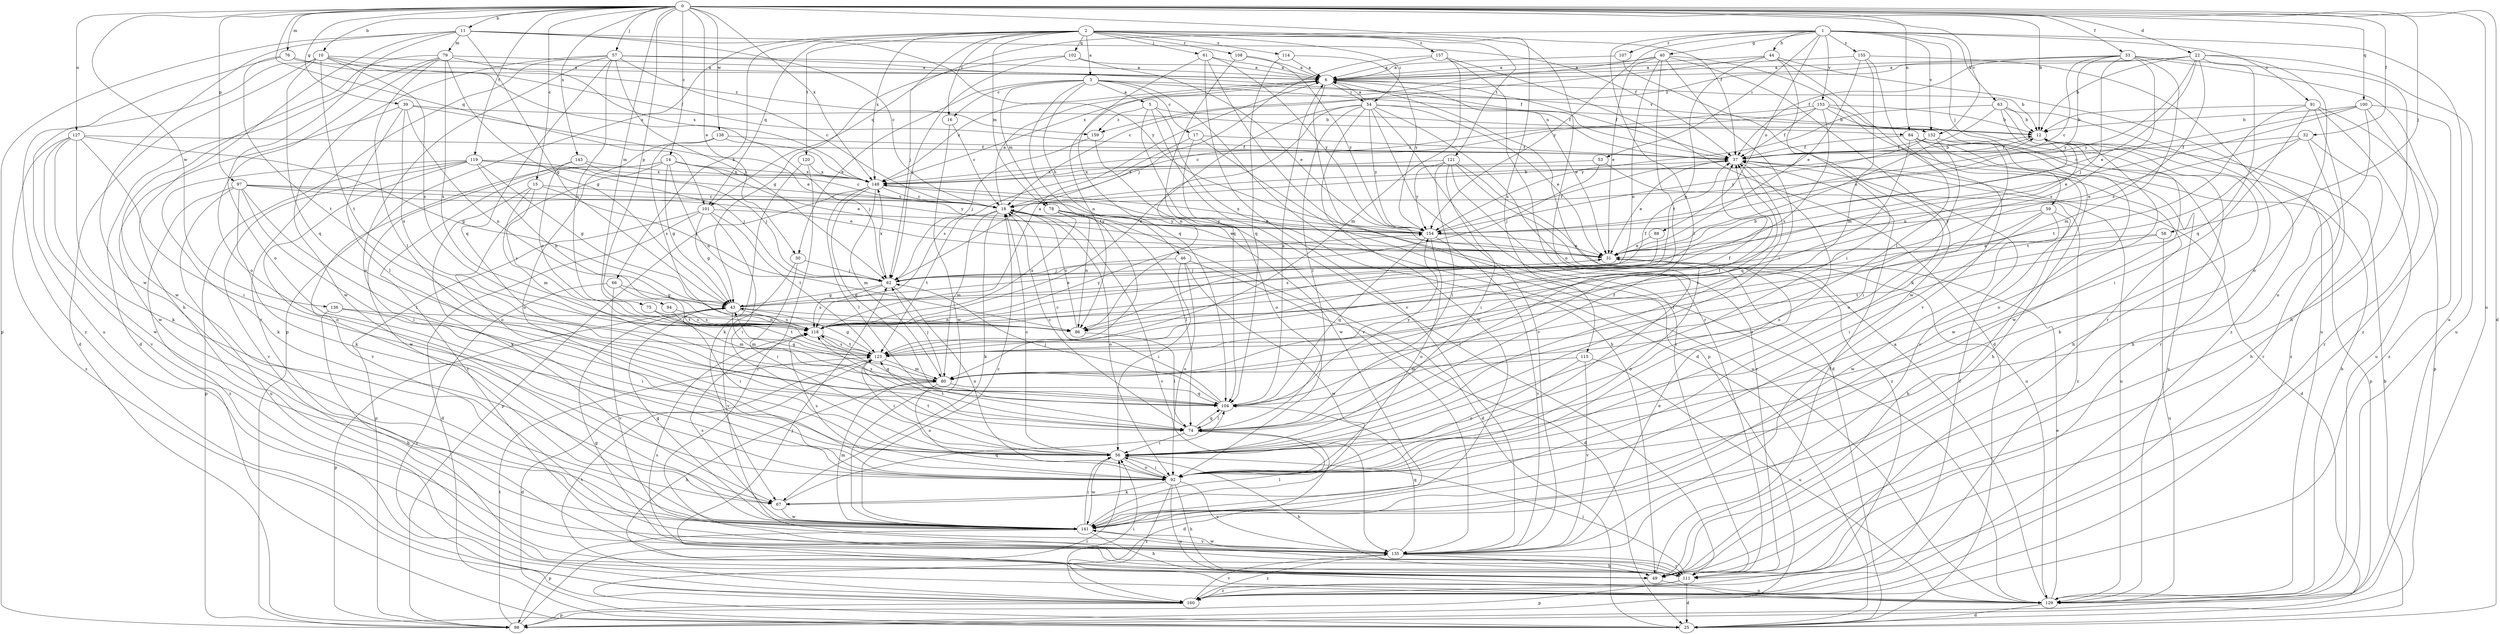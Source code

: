 strict digraph  {
0;
1;
2;
3;
5;
6;
10;
11;
12;
14;
15;
16;
17;
18;
22;
25;
30;
31;
32;
33;
37;
39;
40;
43;
44;
46;
49;
53;
54;
56;
57;
58;
59;
61;
62;
63;
66;
67;
74;
75;
76;
78;
79;
80;
84;
86;
88;
91;
92;
94;
97;
98;
100;
101;
102;
104;
107;
108;
111;
114;
115;
118;
119;
120;
121;
123;
127;
129;
132;
135;
136;
138;
141;
143;
148;
153;
154;
155;
157;
159;
160;
0 -> 10  [label=b];
0 -> 11  [label=b];
0 -> 12  [label=b];
0 -> 14  [label=c];
0 -> 15  [label=c];
0 -> 22  [label=d];
0 -> 25  [label=d];
0 -> 30  [label=e];
0 -> 32  [label=f];
0 -> 33  [label=f];
0 -> 37  [label=f];
0 -> 39  [label=g];
0 -> 57  [label=j];
0 -> 58  [label=j];
0 -> 75  [label=m];
0 -> 76  [label=m];
0 -> 84  [label=n];
0 -> 94  [label=p];
0 -> 97  [label=p];
0 -> 100  [label=q];
0 -> 101  [label=q];
0 -> 119  [label=t];
0 -> 127  [label=u];
0 -> 129  [label=u];
0 -> 132  [label=v];
0 -> 136  [label=w];
0 -> 138  [label=w];
0 -> 143  [label=x];
0 -> 148  [label=x];
1 -> 40  [label=g];
1 -> 44  [label=h];
1 -> 53  [label=i];
1 -> 59  [label=j];
1 -> 63  [label=k];
1 -> 74  [label=l];
1 -> 88  [label=o];
1 -> 91  [label=o];
1 -> 101  [label=q];
1 -> 107  [label=r];
1 -> 129  [label=u];
1 -> 132  [label=v];
1 -> 153  [label=y];
1 -> 154  [label=y];
1 -> 155  [label=z];
2 -> 3  [label=a];
2 -> 16  [label=c];
2 -> 54  [label=i];
2 -> 61  [label=j];
2 -> 62  [label=j];
2 -> 66  [label=k];
2 -> 78  [label=m];
2 -> 92  [label=o];
2 -> 98  [label=p];
2 -> 101  [label=q];
2 -> 102  [label=q];
2 -> 108  [label=r];
2 -> 114  [label=s];
2 -> 115  [label=s];
2 -> 120  [label=t];
2 -> 121  [label=t];
2 -> 148  [label=x];
2 -> 157  [label=z];
3 -> 5  [label=a];
3 -> 16  [label=c];
3 -> 17  [label=c];
3 -> 25  [label=d];
3 -> 30  [label=e];
3 -> 37  [label=f];
3 -> 46  [label=h];
3 -> 78  [label=m];
3 -> 123  [label=t];
3 -> 132  [label=v];
5 -> 49  [label=h];
5 -> 84  [label=n];
5 -> 111  [label=r];
5 -> 135  [label=v];
5 -> 159  [label=z];
6 -> 12  [label=b];
6 -> 31  [label=e];
6 -> 37  [label=f];
6 -> 54  [label=i];
6 -> 86  [label=n];
6 -> 98  [label=p];
6 -> 148  [label=x];
10 -> 6  [label=a];
10 -> 25  [label=d];
10 -> 37  [label=f];
10 -> 104  [label=q];
10 -> 118  [label=s];
10 -> 123  [label=t];
10 -> 129  [label=u];
10 -> 159  [label=z];
11 -> 18  [label=c];
11 -> 37  [label=f];
11 -> 43  [label=g];
11 -> 49  [label=h];
11 -> 79  [label=m];
11 -> 92  [label=o];
11 -> 98  [label=p];
11 -> 141  [label=w];
11 -> 154  [label=y];
12 -> 37  [label=f];
12 -> 92  [label=o];
14 -> 18  [label=c];
14 -> 31  [label=e];
14 -> 43  [label=g];
14 -> 86  [label=n];
14 -> 92  [label=o];
14 -> 111  [label=r];
14 -> 135  [label=v];
14 -> 148  [label=x];
15 -> 18  [label=c];
15 -> 62  [label=j];
15 -> 67  [label=k];
15 -> 80  [label=m];
15 -> 118  [label=s];
16 -> 18  [label=c];
16 -> 141  [label=w];
17 -> 37  [label=f];
17 -> 92  [label=o];
17 -> 118  [label=s];
17 -> 129  [label=u];
18 -> 6  [label=a];
18 -> 12  [label=b];
18 -> 31  [label=e];
18 -> 67  [label=k];
18 -> 80  [label=m];
18 -> 92  [label=o];
18 -> 123  [label=t];
18 -> 135  [label=v];
18 -> 154  [label=y];
22 -> 6  [label=a];
22 -> 12  [label=b];
22 -> 31  [label=e];
22 -> 92  [label=o];
22 -> 104  [label=q];
22 -> 118  [label=s];
22 -> 129  [label=u];
22 -> 154  [label=y];
22 -> 159  [label=z];
25 -> 12  [label=b];
30 -> 56  [label=i];
30 -> 62  [label=j];
30 -> 135  [label=v];
31 -> 62  [label=j];
31 -> 92  [label=o];
32 -> 31  [label=e];
32 -> 37  [label=f];
32 -> 49  [label=h];
32 -> 111  [label=r];
32 -> 123  [label=t];
33 -> 6  [label=a];
33 -> 18  [label=c];
33 -> 37  [label=f];
33 -> 49  [label=h];
33 -> 62  [label=j];
33 -> 80  [label=m];
33 -> 118  [label=s];
33 -> 154  [label=y];
33 -> 160  [label=z];
37 -> 12  [label=b];
37 -> 25  [label=d];
37 -> 31  [label=e];
37 -> 92  [label=o];
37 -> 129  [label=u];
37 -> 148  [label=x];
39 -> 12  [label=b];
39 -> 31  [label=e];
39 -> 74  [label=l];
39 -> 86  [label=n];
39 -> 118  [label=s];
39 -> 141  [label=w];
40 -> 6  [label=a];
40 -> 31  [label=e];
40 -> 56  [label=i];
40 -> 86  [label=n];
40 -> 111  [label=r];
40 -> 123  [label=t];
40 -> 141  [label=w];
40 -> 148  [label=x];
43 -> 12  [label=b];
43 -> 31  [label=e];
43 -> 37  [label=f];
43 -> 56  [label=i];
43 -> 80  [label=m];
43 -> 86  [label=n];
43 -> 98  [label=p];
43 -> 118  [label=s];
44 -> 6  [label=a];
44 -> 18  [label=c];
44 -> 56  [label=i];
44 -> 86  [label=n];
44 -> 129  [label=u];
44 -> 135  [label=v];
46 -> 25  [label=d];
46 -> 56  [label=i];
46 -> 62  [label=j];
46 -> 92  [label=o];
46 -> 141  [label=w];
49 -> 37  [label=f];
49 -> 62  [label=j];
49 -> 129  [label=u];
53 -> 62  [label=j];
53 -> 148  [label=x];
53 -> 160  [label=z];
54 -> 6  [label=a];
54 -> 12  [label=b];
54 -> 25  [label=d];
54 -> 31  [label=e];
54 -> 74  [label=l];
54 -> 86  [label=n];
54 -> 111  [label=r];
54 -> 118  [label=s];
54 -> 135  [label=v];
54 -> 141  [label=w];
54 -> 154  [label=y];
56 -> 18  [label=c];
56 -> 37  [label=f];
56 -> 49  [label=h];
56 -> 92  [label=o];
56 -> 123  [label=t];
56 -> 141  [label=w];
57 -> 6  [label=a];
57 -> 18  [label=c];
57 -> 37  [label=f];
57 -> 62  [label=j];
57 -> 92  [label=o];
57 -> 104  [label=q];
57 -> 111  [label=r];
57 -> 118  [label=s];
57 -> 141  [label=w];
58 -> 31  [label=e];
58 -> 123  [label=t];
58 -> 129  [label=u];
59 -> 49  [label=h];
59 -> 56  [label=i];
59 -> 123  [label=t];
59 -> 141  [label=w];
59 -> 154  [label=y];
61 -> 6  [label=a];
61 -> 104  [label=q];
61 -> 129  [label=u];
61 -> 135  [label=v];
61 -> 154  [label=y];
62 -> 43  [label=g];
62 -> 92  [label=o];
62 -> 118  [label=s];
62 -> 148  [label=x];
63 -> 12  [label=b];
63 -> 31  [label=e];
63 -> 49  [label=h];
63 -> 86  [label=n];
63 -> 141  [label=w];
63 -> 154  [label=y];
66 -> 43  [label=g];
66 -> 123  [label=t];
66 -> 135  [label=v];
66 -> 160  [label=z];
67 -> 104  [label=q];
67 -> 141  [label=w];
74 -> 18  [label=c];
74 -> 25  [label=d];
74 -> 37  [label=f];
74 -> 56  [label=i];
74 -> 104  [label=q];
74 -> 123  [label=t];
75 -> 118  [label=s];
75 -> 123  [label=t];
76 -> 6  [label=a];
76 -> 123  [label=t];
76 -> 148  [label=x];
76 -> 160  [label=z];
78 -> 25  [label=d];
78 -> 74  [label=l];
78 -> 86  [label=n];
78 -> 118  [label=s];
78 -> 154  [label=y];
79 -> 6  [label=a];
79 -> 25  [label=d];
79 -> 43  [label=g];
79 -> 74  [label=l];
79 -> 92  [label=o];
79 -> 118  [label=s];
79 -> 141  [label=w];
79 -> 148  [label=x];
80 -> 37  [label=f];
80 -> 43  [label=g];
80 -> 49  [label=h];
80 -> 62  [label=j];
80 -> 92  [label=o];
80 -> 104  [label=q];
84 -> 37  [label=f];
84 -> 49  [label=h];
84 -> 98  [label=p];
84 -> 104  [label=q];
84 -> 129  [label=u];
84 -> 135  [label=v];
86 -> 18  [label=c];
86 -> 74  [label=l];
88 -> 31  [label=e];
88 -> 118  [label=s];
91 -> 12  [label=b];
91 -> 56  [label=i];
91 -> 98  [label=p];
91 -> 123  [label=t];
91 -> 129  [label=u];
91 -> 160  [label=z];
92 -> 49  [label=h];
92 -> 56  [label=i];
92 -> 67  [label=k];
92 -> 118  [label=s];
92 -> 129  [label=u];
92 -> 135  [label=v];
92 -> 160  [label=z];
94 -> 80  [label=m];
94 -> 118  [label=s];
97 -> 18  [label=c];
97 -> 31  [label=e];
97 -> 56  [label=i];
97 -> 67  [label=k];
97 -> 74  [label=l];
97 -> 129  [label=u];
97 -> 154  [label=y];
97 -> 160  [label=z];
98 -> 56  [label=i];
98 -> 123  [label=t];
100 -> 12  [label=b];
100 -> 18  [label=c];
100 -> 31  [label=e];
100 -> 92  [label=o];
100 -> 111  [label=r];
100 -> 160  [label=z];
101 -> 25  [label=d];
101 -> 43  [label=g];
101 -> 56  [label=i];
101 -> 98  [label=p];
101 -> 123  [label=t];
101 -> 154  [label=y];
102 -> 6  [label=a];
102 -> 31  [label=e];
102 -> 43  [label=g];
102 -> 62  [label=j];
104 -> 6  [label=a];
104 -> 18  [label=c];
104 -> 62  [label=j];
104 -> 74  [label=l];
104 -> 118  [label=s];
104 -> 154  [label=y];
107 -> 6  [label=a];
107 -> 67  [label=k];
108 -> 6  [label=a];
108 -> 104  [label=q];
108 -> 154  [label=y];
111 -> 25  [label=d];
111 -> 43  [label=g];
111 -> 56  [label=i];
111 -> 98  [label=p];
111 -> 118  [label=s];
111 -> 160  [label=z];
114 -> 6  [label=a];
114 -> 104  [label=q];
114 -> 154  [label=y];
115 -> 80  [label=m];
115 -> 92  [label=o];
115 -> 129  [label=u];
115 -> 135  [label=v];
118 -> 6  [label=a];
118 -> 104  [label=q];
118 -> 123  [label=t];
118 -> 154  [label=y];
119 -> 43  [label=g];
119 -> 62  [label=j];
119 -> 67  [label=k];
119 -> 86  [label=n];
119 -> 92  [label=o];
119 -> 98  [label=p];
119 -> 135  [label=v];
119 -> 148  [label=x];
119 -> 154  [label=y];
120 -> 67  [label=k];
120 -> 111  [label=r];
120 -> 148  [label=x];
121 -> 56  [label=i];
121 -> 74  [label=l];
121 -> 111  [label=r];
121 -> 129  [label=u];
121 -> 148  [label=x];
121 -> 154  [label=y];
121 -> 160  [label=z];
123 -> 25  [label=d];
123 -> 37  [label=f];
123 -> 43  [label=g];
123 -> 56  [label=i];
123 -> 80  [label=m];
123 -> 118  [label=s];
127 -> 37  [label=f];
127 -> 43  [label=g];
127 -> 56  [label=i];
127 -> 67  [label=k];
127 -> 135  [label=v];
127 -> 141  [label=w];
127 -> 160  [label=z];
129 -> 6  [label=a];
129 -> 12  [label=b];
129 -> 25  [label=d];
129 -> 31  [label=e];
132 -> 37  [label=f];
132 -> 56  [label=i];
132 -> 92  [label=o];
132 -> 141  [label=w];
132 -> 154  [label=y];
135 -> 31  [label=e];
135 -> 49  [label=h];
135 -> 104  [label=q];
135 -> 111  [label=r];
135 -> 141  [label=w];
135 -> 160  [label=z];
136 -> 49  [label=h];
136 -> 56  [label=i];
136 -> 86  [label=n];
138 -> 37  [label=f];
138 -> 62  [label=j];
138 -> 92  [label=o];
138 -> 118  [label=s];
141 -> 12  [label=b];
141 -> 18  [label=c];
141 -> 43  [label=g];
141 -> 49  [label=h];
141 -> 56  [label=i];
141 -> 74  [label=l];
141 -> 80  [label=m];
141 -> 98  [label=p];
141 -> 118  [label=s];
141 -> 135  [label=v];
143 -> 62  [label=j];
143 -> 118  [label=s];
143 -> 141  [label=w];
143 -> 148  [label=x];
148 -> 18  [label=c];
148 -> 31  [label=e];
148 -> 74  [label=l];
148 -> 80  [label=m];
148 -> 98  [label=p];
148 -> 104  [label=q];
153 -> 12  [label=b];
153 -> 18  [label=c];
153 -> 37  [label=f];
153 -> 49  [label=h];
153 -> 111  [label=r];
153 -> 118  [label=s];
153 -> 148  [label=x];
154 -> 31  [label=e];
154 -> 37  [label=f];
154 -> 92  [label=o];
154 -> 104  [label=q];
154 -> 135  [label=v];
154 -> 148  [label=x];
155 -> 6  [label=a];
155 -> 31  [label=e];
155 -> 74  [label=l];
155 -> 80  [label=m];
155 -> 160  [label=z];
157 -> 6  [label=a];
157 -> 25  [label=d];
157 -> 62  [label=j];
157 -> 80  [label=m];
157 -> 111  [label=r];
159 -> 62  [label=j];
159 -> 141  [label=w];
160 -> 37  [label=f];
160 -> 56  [label=i];
160 -> 98  [label=p];
160 -> 123  [label=t];
160 -> 135  [label=v];
}

